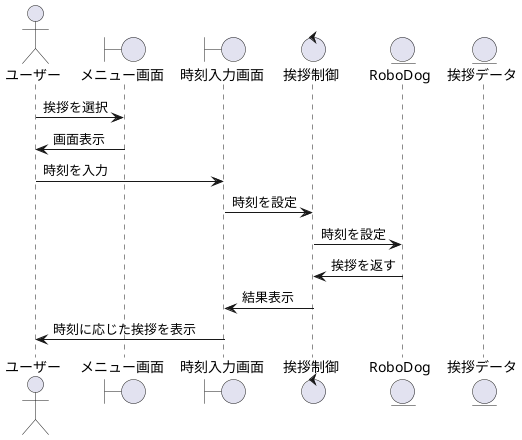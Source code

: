 @startuml
actor ユーザー
boundary メニュー画面 as Menu
boundary 時刻入力画面 as TimeInput
control 挨拶制御 as Control
entity RoboDog
entity 挨拶データ as GreetingDB

ユーザー -> Menu : 挨拶を選択
Menu -> ユーザー : 画面表示

ユーザー -> TimeInput : 時刻を入力
TimeInput -> Control : 時刻を設定
Control -> RoboDog : 時刻を設定
RoboDog -> Control : 挨拶を返す
Control -> TimeInput : 結果表示
TimeInput -> ユーザー : 時刻に応じた挨拶を表示

@enduml
